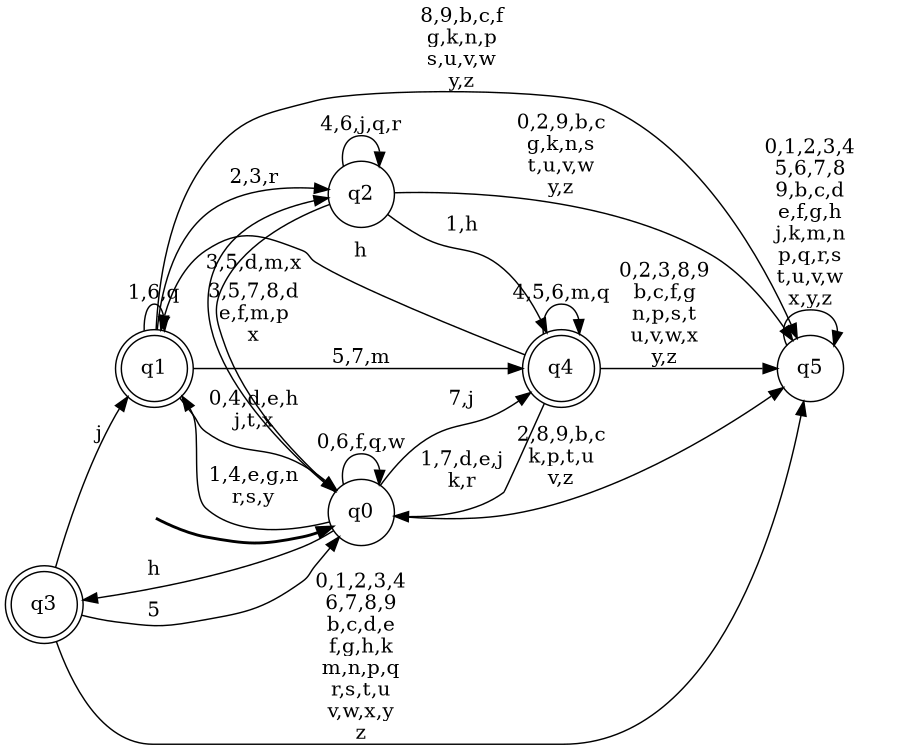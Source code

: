 digraph BlueStar {
__start0 [style = invis, shape = none, label = "", width = 0, height = 0];

rankdir=LR;
size="8,5";

s0 [style="filled", color="black", fillcolor="white" shape="circle", label="q0"];
s1 [style="rounded,filled", color="black", fillcolor="white" shape="doublecircle", label="q1"];
s2 [style="filled", color="black", fillcolor="white" shape="circle", label="q2"];
s3 [style="rounded,filled", color="black", fillcolor="white" shape="doublecircle", label="q3"];
s4 [style="rounded,filled", color="black", fillcolor="white" shape="doublecircle", label="q4"];
s5 [style="filled", color="black", fillcolor="white" shape="circle", label="q5"];
subgraph cluster_main { 
	graph [pad=".75", ranksep="0.15", nodesep="0.15"];
	 style=invis; 
	__start0 -> s0 [penwidth=2];
}
s0 -> s0 [label="0,6,f,q,w"];
s0 -> s1 [label="1,4,e,g,n\nr,s,y"];
s0 -> s2 [label="3,5,d,m,x"];
s0 -> s3 [label="h"];
s0 -> s4 [label="7,j"];
s0 -> s5 [label="2,8,9,b,c\nk,p,t,u\nv,z"];
s1 -> s0 [label="0,4,d,e,h\nj,t,x"];
s1 -> s1 [label="1,6,q"];
s1 -> s2 [label="2,3,r"];
s1 -> s4 [label="5,7,m"];
s1 -> s5 [label="8,9,b,c,f\ng,k,n,p\ns,u,v,w\ny,z"];
s2 -> s0 [label="3,5,7,8,d\ne,f,m,p\nx"];
s2 -> s2 [label="4,6,j,q,r"];
s2 -> s4 [label="1,h"];
s2 -> s5 [label="0,2,9,b,c\ng,k,n,s\nt,u,v,w\ny,z"];
s3 -> s0 [label="5"];
s3 -> s1 [label="j"];
s3 -> s5 [label="0,1,2,3,4\n6,7,8,9\nb,c,d,e\nf,g,h,k\nm,n,p,q\nr,s,t,u\nv,w,x,y\nz"];
s4 -> s0 [label="1,7,d,e,j\nk,r"];
s4 -> s1 [label="h"];
s4 -> s4 [label="4,5,6,m,q"];
s4 -> s5 [label="0,2,3,8,9\nb,c,f,g\nn,p,s,t\nu,v,w,x\ny,z"];
s5 -> s5 [label="0,1,2,3,4\n5,6,7,8\n9,b,c,d\ne,f,g,h\nj,k,m,n\np,q,r,s\nt,u,v,w\nx,y,z"];

}